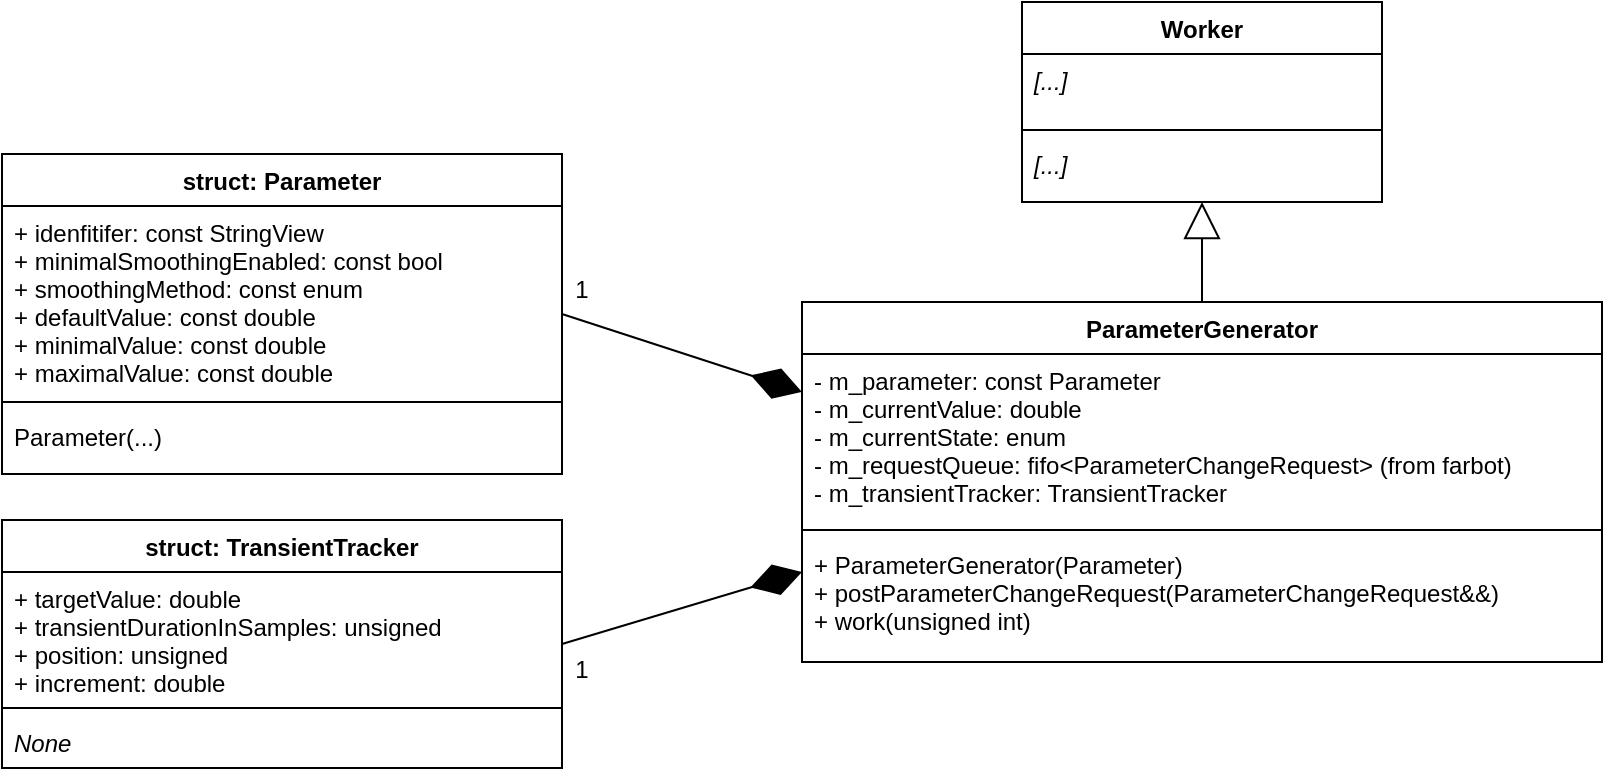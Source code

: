 <mxfile version="13.1.2" type="device"><diagram name="Page-1" id="e7e014a7-5840-1c2e-5031-d8a46d1fe8dd"><mxGraphModel dx="1422" dy="769" grid="1" gridSize="10" guides="1" tooltips="1" connect="1" arrows="1" fold="1" page="1" pageScale="1" pageWidth="1169" pageHeight="826" background="#ffffff" math="0" shadow="0"><root><mxCell id="0"/><mxCell id="1" parent="0"/><mxCell id="tt9_FTsH_mKGc6QfoYpg-59" value="" style="endArrow=block;endSize=16;endFill=0;html=1;exitX=0.5;exitY=0;exitDx=0;exitDy=0;entryX=0.5;entryY=1;entryDx=0;entryDy=0;" edge="1" parent="1" source="tt9_FTsH_mKGc6QfoYpg-49" target="tt9_FTsH_mKGc6QfoYpg-53"><mxGeometry width="160" relative="1" as="geometry"><mxPoint x="830" y="280" as="sourcePoint"/><mxPoint x="990" y="280" as="targetPoint"/></mxGeometry></mxCell><mxCell id="tt9_FTsH_mKGc6QfoYpg-70" value="" style="endArrow=diamondThin;endFill=1;endSize=24;html=1;entryX=0;entryY=0.25;entryDx=0;entryDy=0;exitX=1;exitY=0.5;exitDx=0;exitDy=0;" edge="1" parent="1" source="tt9_FTsH_mKGc6QfoYpg-45" target="tt9_FTsH_mKGc6QfoYpg-49"><mxGeometry width="160" relative="1" as="geometry"><mxPoint x="520" y="530" as="sourcePoint"/><mxPoint x="680" y="530" as="targetPoint"/></mxGeometry></mxCell><mxCell id="tt9_FTsH_mKGc6QfoYpg-71" value="1" style="text;align=center;fontStyle=0;verticalAlign=middle;spacingLeft=3;spacingRight=3;strokeColor=none;rotatable=0;points=[[0,0.5],[1,0.5]];portConstraint=eastwest;" vertex="1" parent="1"><mxGeometry x="440" y="280" width="20" height="26" as="geometry"/></mxCell><mxCell id="tt9_FTsH_mKGc6QfoYpg-72" value="" style="endArrow=diamondThin;endFill=1;endSize=24;html=1;entryX=0;entryY=0.75;entryDx=0;entryDy=0;exitX=1;exitY=0.5;exitDx=0;exitDy=0;" edge="1" parent="1" source="tt9_FTsH_mKGc6QfoYpg-60" target="tt9_FTsH_mKGc6QfoYpg-49"><mxGeometry width="160" relative="1" as="geometry"><mxPoint x="460" y="470" as="sourcePoint"/><mxPoint x="580" y="559" as="targetPoint"/></mxGeometry></mxCell><mxCell id="tt9_FTsH_mKGc6QfoYpg-73" value="1" style="text;align=center;fontStyle=0;verticalAlign=middle;spacingLeft=3;spacingRight=3;strokeColor=none;rotatable=0;points=[[0,0.5],[1,0.5]];portConstraint=eastwest;" vertex="1" parent="1"><mxGeometry x="440" y="470" width="20" height="26" as="geometry"/></mxCell><mxCell id="tt9_FTsH_mKGc6QfoYpg-45" value="struct: Parameter" style="swimlane;fontStyle=1;align=center;verticalAlign=top;childLayout=stackLayout;horizontal=1;startSize=26;horizontalStack=0;resizeParent=1;resizeParentMax=0;resizeLast=0;collapsible=1;marginBottom=0;" vertex="1" parent="1"><mxGeometry x="160" y="226" width="280" height="160" as="geometry"/></mxCell><mxCell id="tt9_FTsH_mKGc6QfoYpg-46" value="+ idenfitifer: const StringView&#xA;+ minimalSmoothingEnabled: const bool&#xA;+ smoothingMethod: const enum&#xA;+ defaultValue: const double&#xA;+ minimalValue: const double&#xA;+ maximalValue: const double&#xA;&#xA;" style="text;strokeColor=none;fillColor=none;align=left;verticalAlign=top;spacingLeft=4;spacingRight=4;overflow=hidden;rotatable=0;points=[[0,0.5],[1,0.5]];portConstraint=eastwest;fontStyle=0" vertex="1" parent="tt9_FTsH_mKGc6QfoYpg-45"><mxGeometry y="26" width="280" height="94" as="geometry"/></mxCell><mxCell id="tt9_FTsH_mKGc6QfoYpg-47" value="" style="line;strokeWidth=1;fillColor=none;align=left;verticalAlign=middle;spacingTop=-1;spacingLeft=3;spacingRight=3;rotatable=0;labelPosition=right;points=[];portConstraint=eastwest;" vertex="1" parent="tt9_FTsH_mKGc6QfoYpg-45"><mxGeometry y="120" width="280" height="8" as="geometry"/></mxCell><mxCell id="tt9_FTsH_mKGc6QfoYpg-48" value="Parameter(...)" style="text;strokeColor=none;fillColor=none;align=left;verticalAlign=top;spacingLeft=4;spacingRight=4;overflow=hidden;rotatable=0;points=[[0,0.5],[1,0.5]];portConstraint=eastwest;fontStyle=0" vertex="1" parent="tt9_FTsH_mKGc6QfoYpg-45"><mxGeometry y="128" width="280" height="32" as="geometry"/></mxCell><mxCell id="tt9_FTsH_mKGc6QfoYpg-60" value="struct: TransientTracker" style="swimlane;fontStyle=1;align=center;verticalAlign=top;childLayout=stackLayout;horizontal=1;startSize=26;horizontalStack=0;resizeParent=1;resizeParentMax=0;resizeLast=0;collapsible=1;marginBottom=0;" vertex="1" parent="1"><mxGeometry x="160" y="409" width="280" height="124" as="geometry"/></mxCell><mxCell id="tt9_FTsH_mKGc6QfoYpg-61" value="+ targetValue: double&#xA;+ transientDurationInSamples: unsigned&#xA;+ position: unsigned&#xA;+ increment: double" style="text;strokeColor=none;fillColor=none;align=left;verticalAlign=top;spacingLeft=4;spacingRight=4;overflow=hidden;rotatable=0;points=[[0,0.5],[1,0.5]];portConstraint=eastwest;fontStyle=0" vertex="1" parent="tt9_FTsH_mKGc6QfoYpg-60"><mxGeometry y="26" width="280" height="64" as="geometry"/></mxCell><mxCell id="tt9_FTsH_mKGc6QfoYpg-62" value="" style="line;strokeWidth=1;fillColor=none;align=left;verticalAlign=middle;spacingTop=-1;spacingLeft=3;spacingRight=3;rotatable=0;labelPosition=right;points=[];portConstraint=eastwest;" vertex="1" parent="tt9_FTsH_mKGc6QfoYpg-60"><mxGeometry y="90" width="280" height="8" as="geometry"/></mxCell><mxCell id="tt9_FTsH_mKGc6QfoYpg-63" value="None" style="text;strokeColor=none;fillColor=none;align=left;verticalAlign=top;spacingLeft=4;spacingRight=4;overflow=hidden;rotatable=0;points=[[0,0.5],[1,0.5]];portConstraint=eastwest;fontStyle=2" vertex="1" parent="tt9_FTsH_mKGc6QfoYpg-60"><mxGeometry y="98" width="280" height="26" as="geometry"/></mxCell><mxCell id="tt9_FTsH_mKGc6QfoYpg-49" value="ParameterGenerator" style="swimlane;fontStyle=1;align=center;verticalAlign=top;childLayout=stackLayout;horizontal=1;startSize=26;horizontalStack=0;resizeParent=1;resizeParentMax=0;resizeLast=0;collapsible=1;marginBottom=0;" vertex="1" parent="1"><mxGeometry x="560" y="300" width="400" height="180" as="geometry"/></mxCell><mxCell id="tt9_FTsH_mKGc6QfoYpg-50" value="- m_parameter: const Parameter&#xA;- m_currentValue: double&#xA;- m_currentState: enum&#xA;- m_requestQueue: fifo&lt;ParameterChangeRequest&gt; (from farbot)&#xA;- m_transientTracker: TransientTracker&#xA;" style="text;strokeColor=none;fillColor=none;align=left;verticalAlign=top;spacingLeft=4;spacingRight=4;overflow=hidden;rotatable=0;points=[[0,0.5],[1,0.5]];portConstraint=eastwest;fontStyle=0" vertex="1" parent="tt9_FTsH_mKGc6QfoYpg-49"><mxGeometry y="26" width="400" height="84" as="geometry"/></mxCell><mxCell id="tt9_FTsH_mKGc6QfoYpg-51" value="" style="line;strokeWidth=1;fillColor=none;align=left;verticalAlign=middle;spacingTop=-1;spacingLeft=3;spacingRight=3;rotatable=0;labelPosition=right;points=[];portConstraint=eastwest;" vertex="1" parent="tt9_FTsH_mKGc6QfoYpg-49"><mxGeometry y="110" width="400" height="8" as="geometry"/></mxCell><mxCell id="tt9_FTsH_mKGc6QfoYpg-52" value="+ ParameterGenerator(Parameter)&#xA;+ postParameterChangeRequest(ParameterChangeRequest&amp;&amp;)&#xA;+ work(unsigned int)&#xA;&#xA;" style="text;strokeColor=none;fillColor=none;align=left;verticalAlign=top;spacingLeft=4;spacingRight=4;overflow=hidden;rotatable=0;points=[[0,0.5],[1,0.5]];portConstraint=eastwest;fontStyle=0" vertex="1" parent="tt9_FTsH_mKGc6QfoYpg-49"><mxGeometry y="118" width="400" height="62" as="geometry"/></mxCell><mxCell id="tt9_FTsH_mKGc6QfoYpg-53" value="Worker" style="swimlane;fontStyle=1;align=center;verticalAlign=top;childLayout=stackLayout;horizontal=1;startSize=26;horizontalStack=0;resizeParent=1;resizeParentMax=0;resizeLast=0;collapsible=1;marginBottom=0;" vertex="1" parent="1"><mxGeometry x="670" y="150" width="180" height="100" as="geometry"/></mxCell><mxCell id="tt9_FTsH_mKGc6QfoYpg-54" value="[...]" style="text;strokeColor=none;fillColor=none;align=left;verticalAlign=top;spacingLeft=4;spacingRight=4;overflow=hidden;rotatable=0;points=[[0,0.5],[1,0.5]];portConstraint=eastwest;fontStyle=2" vertex="1" parent="tt9_FTsH_mKGc6QfoYpg-53"><mxGeometry y="26" width="180" height="34" as="geometry"/></mxCell><mxCell id="tt9_FTsH_mKGc6QfoYpg-55" value="" style="line;strokeWidth=1;fillColor=none;align=left;verticalAlign=middle;spacingTop=-1;spacingLeft=3;spacingRight=3;rotatable=0;labelPosition=right;points=[];portConstraint=eastwest;" vertex="1" parent="tt9_FTsH_mKGc6QfoYpg-53"><mxGeometry y="60" width="180" height="8" as="geometry"/></mxCell><mxCell id="tt9_FTsH_mKGc6QfoYpg-56" value="[...]" style="text;strokeColor=none;fillColor=none;align=left;verticalAlign=top;spacingLeft=4;spacingRight=4;overflow=hidden;rotatable=0;points=[[0,0.5],[1,0.5]];portConstraint=eastwest;fontStyle=2" vertex="1" parent="tt9_FTsH_mKGc6QfoYpg-53"><mxGeometry y="68" width="180" height="32" as="geometry"/></mxCell></root></mxGraphModel></diagram></mxfile>
